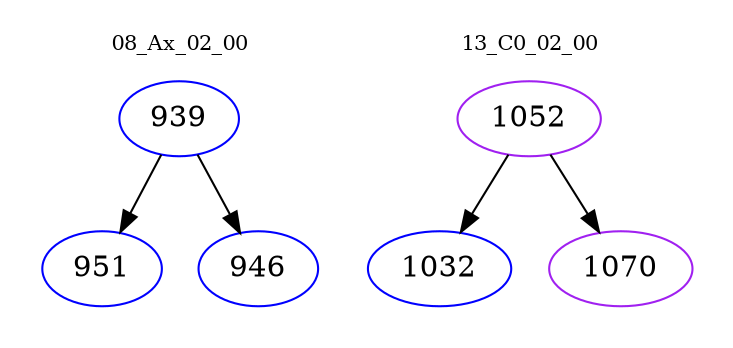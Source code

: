 digraph{
subgraph cluster_0 {
color = white
label = "08_Ax_02_00";
fontsize=10;
T0_939 [label="939", color="blue"]
T0_939 -> T0_951 [color="black"]
T0_951 [label="951", color="blue"]
T0_939 -> T0_946 [color="black"]
T0_946 [label="946", color="blue"]
}
subgraph cluster_1 {
color = white
label = "13_C0_02_00";
fontsize=10;
T1_1052 [label="1052", color="purple"]
T1_1052 -> T1_1032 [color="black"]
T1_1032 [label="1032", color="blue"]
T1_1052 -> T1_1070 [color="black"]
T1_1070 [label="1070", color="purple"]
}
}
